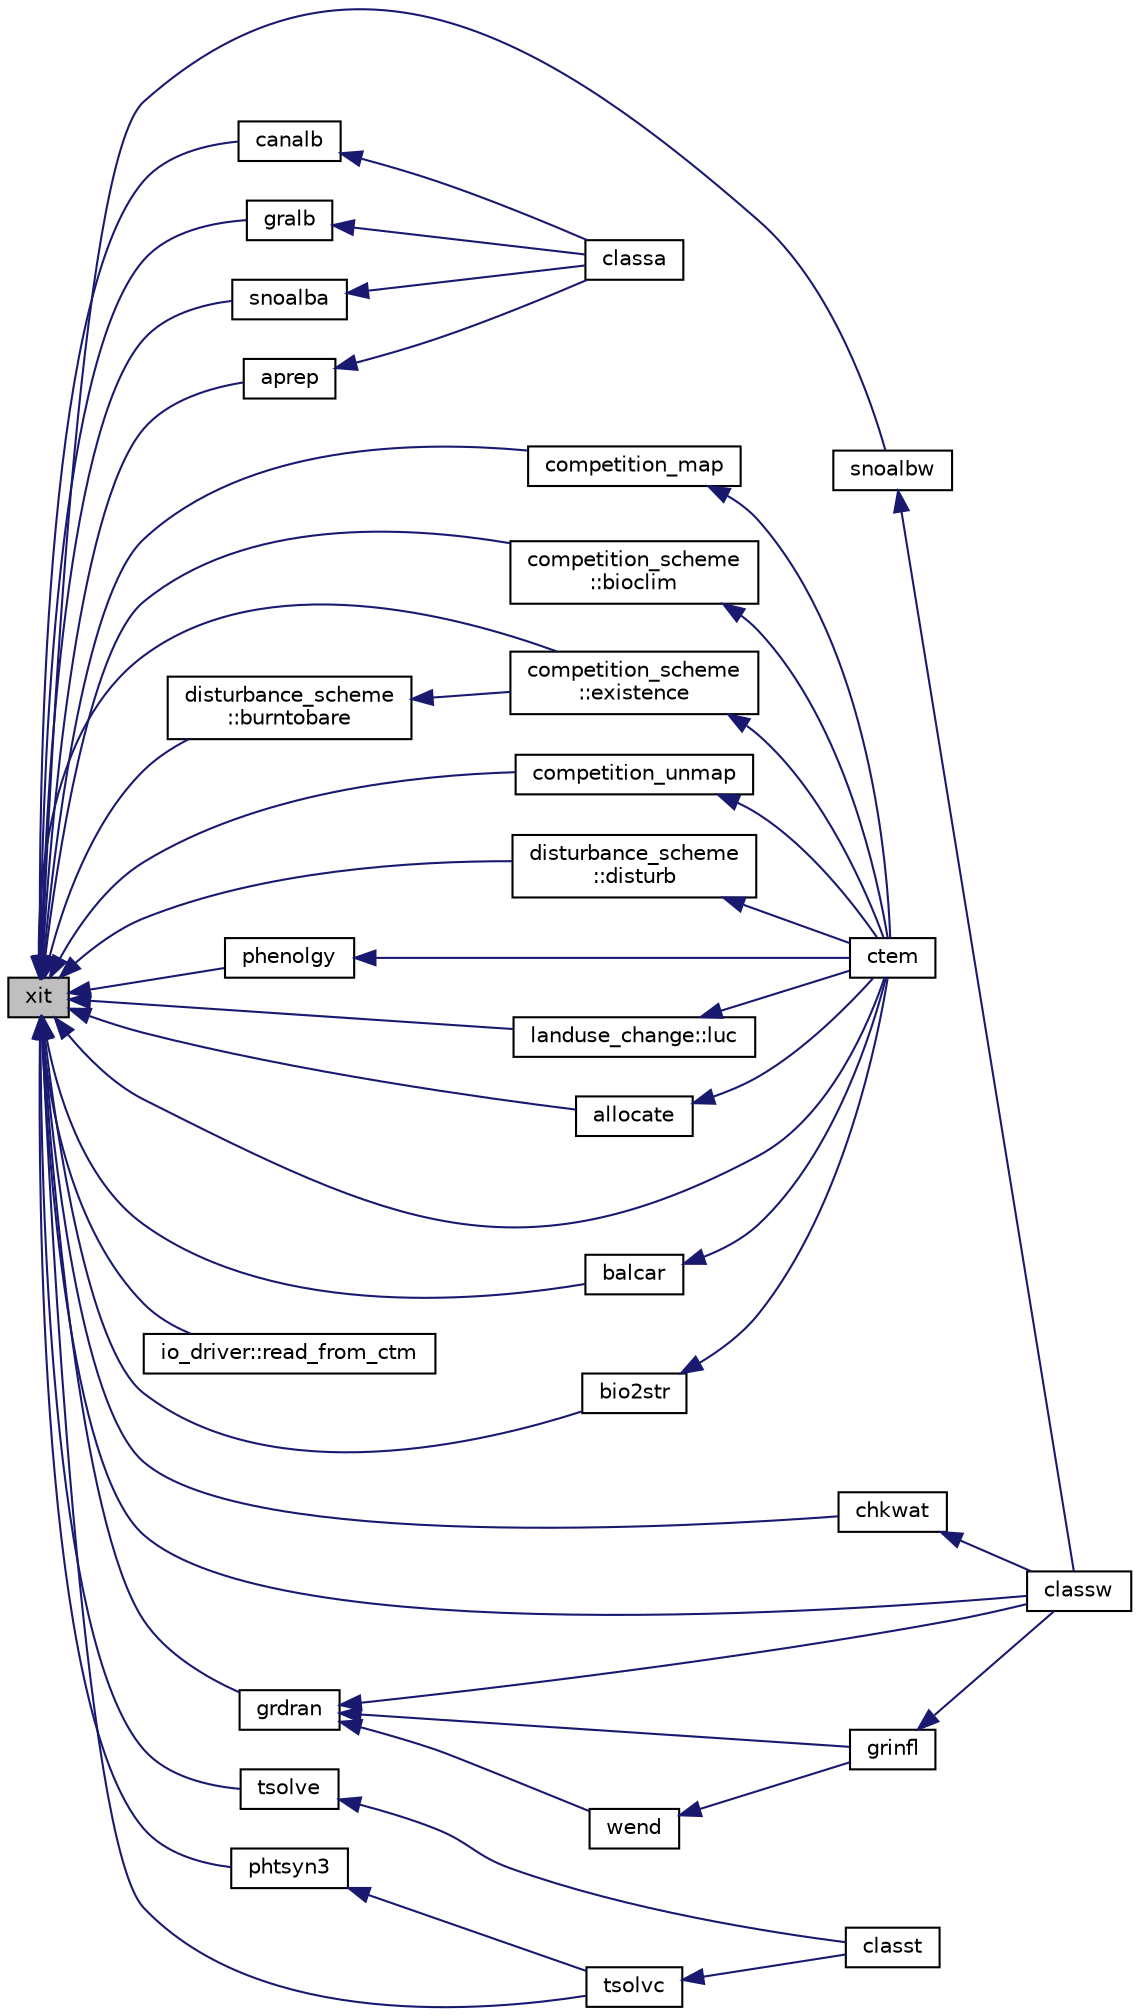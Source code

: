digraph "xit"
{
 // INTERACTIVE_SVG=YES
  edge [fontname="Helvetica",fontsize="10",labelfontname="Helvetica",labelfontsize="10"];
  node [fontname="Helvetica",fontsize="10",shape=record];
  rankdir="LR";
  Node1 [label="xit",height=0.2,width=0.4,color="black", fillcolor="grey75", style="filled", fontcolor="black"];
  Node1 -> Node2 [dir="back",color="midnightblue",fontsize="10",style="solid",fontname="Helvetica"];
  Node2 [label="allocate",height=0.2,width=0.4,color="black", fillcolor="white", style="filled",URL="$allocate_8f.html#aa4327082169256da29b83bf41b489db6"];
  Node2 -> Node3 [dir="back",color="midnightblue",fontsize="10",style="solid",fontname="Helvetica"];
  Node3 [label="ctem",height=0.2,width=0.4,color="black", fillcolor="white", style="filled",URL="$ctem_8f90.html#ace1598599f37c24cac37dd963f23b497"];
  Node1 -> Node4 [dir="back",color="midnightblue",fontsize="10",style="solid",fontname="Helvetica"];
  Node4 [label="aprep",height=0.2,width=0.4,color="black", fillcolor="white", style="filled",URL="$APREP_8f.html#a5fe4fa336815bc509d646edae0744405",tooltip="This subroutine is hard-coded to handle the standard four vegetation categories recognized by CLASS (..."];
  Node4 -> Node5 [dir="back",color="midnightblue",fontsize="10",style="solid",fontname="Helvetica"];
  Node5 [label="classa",height=0.2,width=0.4,color="black", fillcolor="white", style="filled",URL="$CLASSA_8f.html#a4ba5845339f63dd223722f0e0593c72e"];
  Node1 -> Node6 [dir="back",color="midnightblue",fontsize="10",style="solid",fontname="Helvetica"];
  Node6 [label="balcar",height=0.2,width=0.4,color="black", fillcolor="white", style="filled",URL="$balcar_8f.html#a922db81c881d66b3cf76a5a72ea4586a"];
  Node6 -> Node3 [dir="back",color="midnightblue",fontsize="10",style="solid",fontname="Helvetica"];
  Node1 -> Node7 [dir="back",color="midnightblue",fontsize="10",style="solid",fontname="Helvetica"];
  Node7 [label="bio2str",height=0.2,width=0.4,color="black", fillcolor="white", style="filled",URL="$bio2str_8f.html#a3bc457fd89cd3f3af038e068b38b5919"];
  Node7 -> Node3 [dir="back",color="midnightblue",fontsize="10",style="solid",fontname="Helvetica"];
  Node1 -> Node8 [dir="back",color="midnightblue",fontsize="10",style="solid",fontname="Helvetica"];
  Node8 [label="canalb",height=0.2,width=0.4,color="black", fillcolor="white", style="filled",URL="$CANALB_8f.html#ad01e3318e7b9408fb2f037378ffb6589"];
  Node8 -> Node5 [dir="back",color="midnightblue",fontsize="10",style="solid",fontname="Helvetica"];
  Node1 -> Node9 [dir="back",color="midnightblue",fontsize="10",style="solid",fontname="Helvetica"];
  Node9 [label="chkwat",height=0.2,width=0.4,color="black", fillcolor="white", style="filled",URL="$CHKWAT_8f.html#ae24f10ada6d260b942e1b64c3dc5a310"];
  Node9 -> Node10 [dir="back",color="midnightblue",fontsize="10",style="solid",fontname="Helvetica"];
  Node10 [label="classw",height=0.2,width=0.4,color="black", fillcolor="white", style="filled",URL="$CLASSW_8f.html#aac1827011ed2ca61bd0274e83d1f80ad"];
  Node1 -> Node10 [dir="back",color="midnightblue",fontsize="10",style="solid",fontname="Helvetica"];
  Node1 -> Node11 [dir="back",color="midnightblue",fontsize="10",style="solid",fontname="Helvetica"];
  Node11 [label="competition_map",height=0.2,width=0.4,color="black", fillcolor="white", style="filled",URL="$competition__map_8f.html#a854a6eedf534eff4dd50075b3a321744"];
  Node11 -> Node3 [dir="back",color="midnightblue",fontsize="10",style="solid",fontname="Helvetica"];
  Node1 -> Node12 [dir="back",color="midnightblue",fontsize="10",style="solid",fontname="Helvetica"];
  Node12 [label="competition_scheme\l::bioclim",height=0.2,width=0.4,color="black", fillcolor="white", style="filled",URL="$group__competition__scheme__bioclim.html#ga8976936d6f76c8619f6602153b8355f9"];
  Node12 -> Node3 [dir="back",color="midnightblue",fontsize="10",style="solid",fontname="Helvetica"];
  Node1 -> Node13 [dir="back",color="midnightblue",fontsize="10",style="solid",fontname="Helvetica"];
  Node13 [label="competition_scheme\l::existence",height=0.2,width=0.4,color="black", fillcolor="white", style="filled",URL="$group__competition__scheme__existence.html#ga4345a1807f52b8da4f0cdd9f0f71f91f"];
  Node13 -> Node3 [dir="back",color="midnightblue",fontsize="10",style="solid",fontname="Helvetica"];
  Node1 -> Node14 [dir="back",color="midnightblue",fontsize="10",style="solid",fontname="Helvetica"];
  Node14 [label="competition_unmap",height=0.2,width=0.4,color="black", fillcolor="white", style="filled",URL="$competition__unmap_8f.html#ab970a794d878e125da563f7022d2d3a4"];
  Node14 -> Node3 [dir="back",color="midnightblue",fontsize="10",style="solid",fontname="Helvetica"];
  Node1 -> Node3 [dir="back",color="midnightblue",fontsize="10",style="solid",fontname="Helvetica"];
  Node1 -> Node15 [dir="back",color="midnightblue",fontsize="10",style="solid",fontname="Helvetica"];
  Node15 [label="disturbance_scheme\l::disturb",height=0.2,width=0.4,color="black", fillcolor="white", style="filled",URL="$group__disturbance__scheme__disturb.html#ga43f1709a7ea90ed6c9c37f54c2f5478b"];
  Node15 -> Node3 [dir="back",color="midnightblue",fontsize="10",style="solid",fontname="Helvetica"];
  Node1 -> Node16 [dir="back",color="midnightblue",fontsize="10",style="solid",fontname="Helvetica"];
  Node16 [label="disturbance_scheme\l::burntobare",height=0.2,width=0.4,color="black", fillcolor="white", style="filled",URL="$group__disturbance__scheme__burntobare.html#gae72fa0c94541c3e88a45d71f2442be9c"];
  Node16 -> Node13 [dir="back",color="midnightblue",fontsize="10",style="solid",fontname="Helvetica"];
  Node1 -> Node17 [dir="back",color="midnightblue",fontsize="10",style="solid",fontname="Helvetica"];
  Node17 [label="gralb",height=0.2,width=0.4,color="black", fillcolor="white", style="filled",URL="$GRALB_8f.html#a99502ab3789165086e450da1aef1ecd5"];
  Node17 -> Node5 [dir="back",color="midnightblue",fontsize="10",style="solid",fontname="Helvetica"];
  Node1 -> Node18 [dir="back",color="midnightblue",fontsize="10",style="solid",fontname="Helvetica"];
  Node18 [label="grdran",height=0.2,width=0.4,color="black", fillcolor="white", style="filled",URL="$GRDRAN_8f.html#a9d02aa9115635af052981eec146b1042"];
  Node18 -> Node10 [dir="back",color="midnightblue",fontsize="10",style="solid",fontname="Helvetica"];
  Node18 -> Node19 [dir="back",color="midnightblue",fontsize="10",style="solid",fontname="Helvetica"];
  Node19 [label="grinfl",height=0.2,width=0.4,color="black", fillcolor="white", style="filled",URL="$GRINFL_8f.html#aac6f2d3fad2a7b2c287fb2b821ba61f4"];
  Node19 -> Node10 [dir="back",color="midnightblue",fontsize="10",style="solid",fontname="Helvetica"];
  Node18 -> Node20 [dir="back",color="midnightblue",fontsize="10",style="solid",fontname="Helvetica"];
  Node20 [label="wend",height=0.2,width=0.4,color="black", fillcolor="white", style="filled",URL="$WEND_8f.html#aef71fcd76a2c9c23bd3d07a80231ca8b"];
  Node20 -> Node19 [dir="back",color="midnightblue",fontsize="10",style="solid",fontname="Helvetica"];
  Node1 -> Node21 [dir="back",color="midnightblue",fontsize="10",style="solid",fontname="Helvetica"];
  Node21 [label="io_driver::read_from_ctm",height=0.2,width=0.4,color="black", fillcolor="white", style="filled",URL="$group__io__driver__read__from__ctm.html#ga754f9c8c8e4e916e436474006963eae9"];
  Node1 -> Node22 [dir="back",color="midnightblue",fontsize="10",style="solid",fontname="Helvetica"];
  Node22 [label="landuse_change::luc",height=0.2,width=0.4,color="black", fillcolor="white", style="filled",URL="$group__landuse__change__luc.html#gaca416d24f2714c7a7de32fb9fb1033db"];
  Node22 -> Node3 [dir="back",color="midnightblue",fontsize="10",style="solid",fontname="Helvetica"];
  Node1 -> Node23 [dir="back",color="midnightblue",fontsize="10",style="solid",fontname="Helvetica"];
  Node23 [label="phenolgy",height=0.2,width=0.4,color="black", fillcolor="white", style="filled",URL="$phenolgy_8f.html#add1d849abdf1b6baf10cfdde1b93ec0b"];
  Node23 -> Node3 [dir="back",color="midnightblue",fontsize="10",style="solid",fontname="Helvetica"];
  Node1 -> Node24 [dir="back",color="midnightblue",fontsize="10",style="solid",fontname="Helvetica"];
  Node24 [label="phtsyn3",height=0.2,width=0.4,color="black", fillcolor="white", style="filled",URL="$PHTSYN3_8f.html#a9d3d9bffc5e2ae5e7d6411e23328f59c"];
  Node24 -> Node25 [dir="back",color="midnightblue",fontsize="10",style="solid",fontname="Helvetica"];
  Node25 [label="tsolvc",height=0.2,width=0.4,color="black", fillcolor="white", style="filled",URL="$TSOLVC_8f.html#a824dab26436ace6ad8f0f9e2f6908ce2"];
  Node25 -> Node26 [dir="back",color="midnightblue",fontsize="10",style="solid",fontname="Helvetica"];
  Node26 [label="classt",height=0.2,width=0.4,color="black", fillcolor="white", style="filled",URL="$CLASST_8f.html#afc821376816034a0c657e69bb4b06a24"];
  Node1 -> Node27 [dir="back",color="midnightblue",fontsize="10",style="solid",fontname="Helvetica"];
  Node27 [label="snoalba",height=0.2,width=0.4,color="black", fillcolor="white", style="filled",URL="$SNOALBA_8f.html#a414a4eaf6a7d196c40633aa1c1ab2159"];
  Node27 -> Node5 [dir="back",color="midnightblue",fontsize="10",style="solid",fontname="Helvetica"];
  Node1 -> Node28 [dir="back",color="midnightblue",fontsize="10",style="solid",fontname="Helvetica"];
  Node28 [label="snoalbw",height=0.2,width=0.4,color="black", fillcolor="white", style="filled",URL="$SNOALBW_8f.html#aa22cbc1a38c6f3907d9201392f600902"];
  Node28 -> Node10 [dir="back",color="midnightblue",fontsize="10",style="solid",fontname="Helvetica"];
  Node1 -> Node25 [dir="back",color="midnightblue",fontsize="10",style="solid",fontname="Helvetica"];
  Node1 -> Node29 [dir="back",color="midnightblue",fontsize="10",style="solid",fontname="Helvetica"];
  Node29 [label="tsolve",height=0.2,width=0.4,color="black", fillcolor="white", style="filled",URL="$TSOLVE_8f.html#a6e73723f0d6d00d8dc1c69c462493fe2"];
  Node29 -> Node26 [dir="back",color="midnightblue",fontsize="10",style="solid",fontname="Helvetica"];
}
